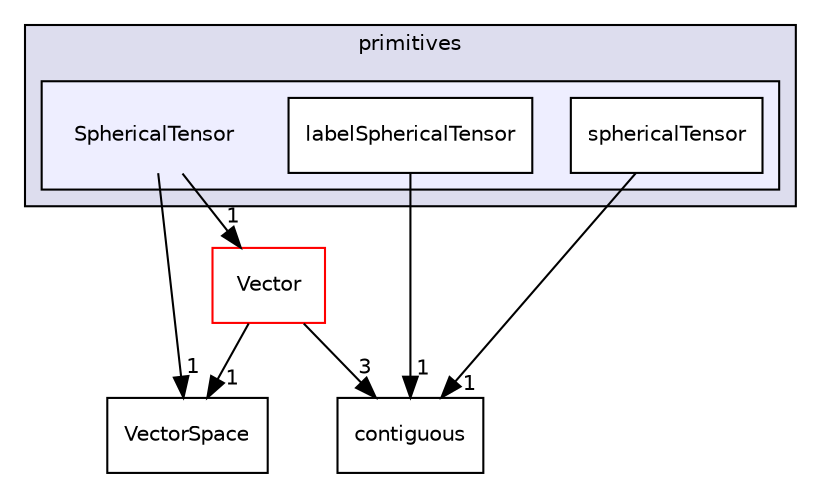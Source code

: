 digraph "src/OpenFOAM/primitives/SphericalTensor" {
  bgcolor=transparent;
  compound=true
  node [ fontsize="10", fontname="Helvetica"];
  edge [ labelfontsize="10", labelfontname="Helvetica"];
  subgraph clusterdir_3e50f45338116b169052b428016851aa {
    graph [ bgcolor="#ddddee", pencolor="black", label="primitives" fontname="Helvetica", fontsize="10", URL="dir_3e50f45338116b169052b428016851aa.html"]
  subgraph clusterdir_b065e1a4bed1b058c87ac57271f42191 {
    graph [ bgcolor="#eeeeff", pencolor="black", label="" URL="dir_b065e1a4bed1b058c87ac57271f42191.html"];
    dir_b065e1a4bed1b058c87ac57271f42191 [shape=plaintext label="SphericalTensor"];
    dir_2d36a66d4f8baf5eafb31f81ebf71238 [shape=box label="labelSphericalTensor" color="black" fillcolor="white" style="filled" URL="dir_2d36a66d4f8baf5eafb31f81ebf71238.html"];
    dir_dd5a96f6e380baec3b034f171e41fe09 [shape=box label="sphericalTensor" color="black" fillcolor="white" style="filled" URL="dir_dd5a96f6e380baec3b034f171e41fe09.html"];
  }
  }
  dir_6ef5fbba1c02603637a533e2f686aa62 [shape=box label="Vector" color="red" URL="dir_6ef5fbba1c02603637a533e2f686aa62.html"];
  dir_67e43ffa00fdb90d8ab20f3d61175616 [shape=box label="VectorSpace" URL="dir_67e43ffa00fdb90d8ab20f3d61175616.html"];
  dir_1b29830830533868fb04f0e807b2ad78 [shape=box label="contiguous" URL="dir_1b29830830533868fb04f0e807b2ad78.html"];
  dir_2d36a66d4f8baf5eafb31f81ebf71238->dir_1b29830830533868fb04f0e807b2ad78 [headlabel="1", labeldistance=1.5 headhref="dir_002374_002321.html"];
  dir_6ef5fbba1c02603637a533e2f686aa62->dir_67e43ffa00fdb90d8ab20f3d61175616 [headlabel="1", labeldistance=1.5 headhref="dir_002402_002410.html"];
  dir_6ef5fbba1c02603637a533e2f686aa62->dir_1b29830830533868fb04f0e807b2ad78 [headlabel="3", labeldistance=1.5 headhref="dir_002402_002321.html"];
  dir_dd5a96f6e380baec3b034f171e41fe09->dir_1b29830830533868fb04f0e807b2ad78 [headlabel="1", labeldistance=1.5 headhref="dir_002375_002321.html"];
  dir_b065e1a4bed1b058c87ac57271f42191->dir_6ef5fbba1c02603637a533e2f686aa62 [headlabel="1", labeldistance=1.5 headhref="dir_002373_002402.html"];
  dir_b065e1a4bed1b058c87ac57271f42191->dir_67e43ffa00fdb90d8ab20f3d61175616 [headlabel="1", labeldistance=1.5 headhref="dir_002373_002410.html"];
}
